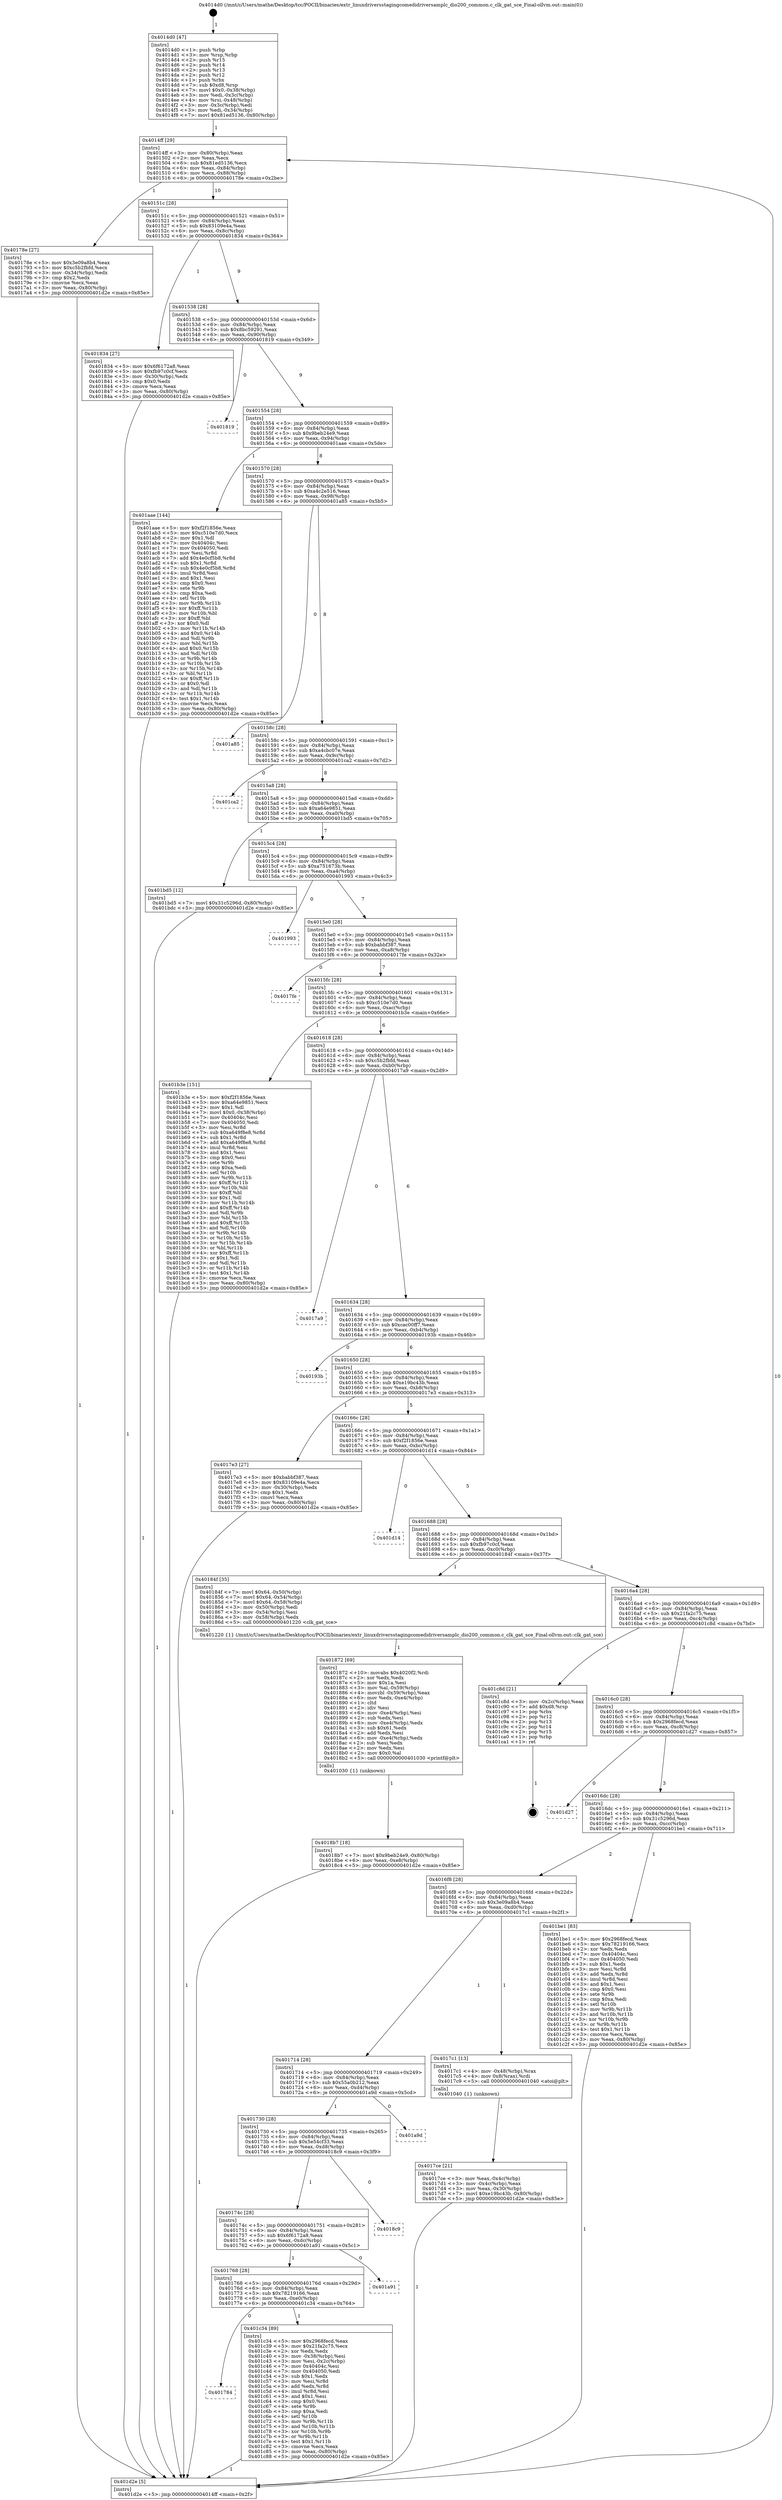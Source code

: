 digraph "0x4014d0" {
  label = "0x4014d0 (/mnt/c/Users/mathe/Desktop/tcc/POCII/binaries/extr_linuxdriversstagingcomedidriversamplc_dio200_common.c_clk_gat_sce_Final-ollvm.out::main(0))"
  labelloc = "t"
  node[shape=record]

  Entry [label="",width=0.3,height=0.3,shape=circle,fillcolor=black,style=filled]
  "0x4014ff" [label="{
     0x4014ff [29]\l
     | [instrs]\l
     &nbsp;&nbsp;0x4014ff \<+3\>: mov -0x80(%rbp),%eax\l
     &nbsp;&nbsp;0x401502 \<+2\>: mov %eax,%ecx\l
     &nbsp;&nbsp;0x401504 \<+6\>: sub $0x81ed5136,%ecx\l
     &nbsp;&nbsp;0x40150a \<+6\>: mov %eax,-0x84(%rbp)\l
     &nbsp;&nbsp;0x401510 \<+6\>: mov %ecx,-0x88(%rbp)\l
     &nbsp;&nbsp;0x401516 \<+6\>: je 000000000040178e \<main+0x2be\>\l
  }"]
  "0x40178e" [label="{
     0x40178e [27]\l
     | [instrs]\l
     &nbsp;&nbsp;0x40178e \<+5\>: mov $0x3e09a8b4,%eax\l
     &nbsp;&nbsp;0x401793 \<+5\>: mov $0xc5b2fbfd,%ecx\l
     &nbsp;&nbsp;0x401798 \<+3\>: mov -0x34(%rbp),%edx\l
     &nbsp;&nbsp;0x40179b \<+3\>: cmp $0x2,%edx\l
     &nbsp;&nbsp;0x40179e \<+3\>: cmovne %ecx,%eax\l
     &nbsp;&nbsp;0x4017a1 \<+3\>: mov %eax,-0x80(%rbp)\l
     &nbsp;&nbsp;0x4017a4 \<+5\>: jmp 0000000000401d2e \<main+0x85e\>\l
  }"]
  "0x40151c" [label="{
     0x40151c [28]\l
     | [instrs]\l
     &nbsp;&nbsp;0x40151c \<+5\>: jmp 0000000000401521 \<main+0x51\>\l
     &nbsp;&nbsp;0x401521 \<+6\>: mov -0x84(%rbp),%eax\l
     &nbsp;&nbsp;0x401527 \<+5\>: sub $0x83109e4a,%eax\l
     &nbsp;&nbsp;0x40152c \<+6\>: mov %eax,-0x8c(%rbp)\l
     &nbsp;&nbsp;0x401532 \<+6\>: je 0000000000401834 \<main+0x364\>\l
  }"]
  "0x401d2e" [label="{
     0x401d2e [5]\l
     | [instrs]\l
     &nbsp;&nbsp;0x401d2e \<+5\>: jmp 00000000004014ff \<main+0x2f\>\l
  }"]
  "0x4014d0" [label="{
     0x4014d0 [47]\l
     | [instrs]\l
     &nbsp;&nbsp;0x4014d0 \<+1\>: push %rbp\l
     &nbsp;&nbsp;0x4014d1 \<+3\>: mov %rsp,%rbp\l
     &nbsp;&nbsp;0x4014d4 \<+2\>: push %r15\l
     &nbsp;&nbsp;0x4014d6 \<+2\>: push %r14\l
     &nbsp;&nbsp;0x4014d8 \<+2\>: push %r13\l
     &nbsp;&nbsp;0x4014da \<+2\>: push %r12\l
     &nbsp;&nbsp;0x4014dc \<+1\>: push %rbx\l
     &nbsp;&nbsp;0x4014dd \<+7\>: sub $0xd8,%rsp\l
     &nbsp;&nbsp;0x4014e4 \<+7\>: movl $0x0,-0x38(%rbp)\l
     &nbsp;&nbsp;0x4014eb \<+3\>: mov %edi,-0x3c(%rbp)\l
     &nbsp;&nbsp;0x4014ee \<+4\>: mov %rsi,-0x48(%rbp)\l
     &nbsp;&nbsp;0x4014f2 \<+3\>: mov -0x3c(%rbp),%edi\l
     &nbsp;&nbsp;0x4014f5 \<+3\>: mov %edi,-0x34(%rbp)\l
     &nbsp;&nbsp;0x4014f8 \<+7\>: movl $0x81ed5136,-0x80(%rbp)\l
  }"]
  Exit [label="",width=0.3,height=0.3,shape=circle,fillcolor=black,style=filled,peripheries=2]
  "0x401834" [label="{
     0x401834 [27]\l
     | [instrs]\l
     &nbsp;&nbsp;0x401834 \<+5\>: mov $0x6f6172a8,%eax\l
     &nbsp;&nbsp;0x401839 \<+5\>: mov $0xfb97c0cf,%ecx\l
     &nbsp;&nbsp;0x40183e \<+3\>: mov -0x30(%rbp),%edx\l
     &nbsp;&nbsp;0x401841 \<+3\>: cmp $0x0,%edx\l
     &nbsp;&nbsp;0x401844 \<+3\>: cmove %ecx,%eax\l
     &nbsp;&nbsp;0x401847 \<+3\>: mov %eax,-0x80(%rbp)\l
     &nbsp;&nbsp;0x40184a \<+5\>: jmp 0000000000401d2e \<main+0x85e\>\l
  }"]
  "0x401538" [label="{
     0x401538 [28]\l
     | [instrs]\l
     &nbsp;&nbsp;0x401538 \<+5\>: jmp 000000000040153d \<main+0x6d\>\l
     &nbsp;&nbsp;0x40153d \<+6\>: mov -0x84(%rbp),%eax\l
     &nbsp;&nbsp;0x401543 \<+5\>: sub $0x8bc59291,%eax\l
     &nbsp;&nbsp;0x401548 \<+6\>: mov %eax,-0x90(%rbp)\l
     &nbsp;&nbsp;0x40154e \<+6\>: je 0000000000401819 \<main+0x349\>\l
  }"]
  "0x401784" [label="{
     0x401784\l
  }", style=dashed]
  "0x401819" [label="{
     0x401819\l
  }", style=dashed]
  "0x401554" [label="{
     0x401554 [28]\l
     | [instrs]\l
     &nbsp;&nbsp;0x401554 \<+5\>: jmp 0000000000401559 \<main+0x89\>\l
     &nbsp;&nbsp;0x401559 \<+6\>: mov -0x84(%rbp),%eax\l
     &nbsp;&nbsp;0x40155f \<+5\>: sub $0x9beb24e9,%eax\l
     &nbsp;&nbsp;0x401564 \<+6\>: mov %eax,-0x94(%rbp)\l
     &nbsp;&nbsp;0x40156a \<+6\>: je 0000000000401aae \<main+0x5de\>\l
  }"]
  "0x401c34" [label="{
     0x401c34 [89]\l
     | [instrs]\l
     &nbsp;&nbsp;0x401c34 \<+5\>: mov $0x2968fecd,%eax\l
     &nbsp;&nbsp;0x401c39 \<+5\>: mov $0x21fa2c75,%ecx\l
     &nbsp;&nbsp;0x401c3e \<+2\>: xor %edx,%edx\l
     &nbsp;&nbsp;0x401c40 \<+3\>: mov -0x38(%rbp),%esi\l
     &nbsp;&nbsp;0x401c43 \<+3\>: mov %esi,-0x2c(%rbp)\l
     &nbsp;&nbsp;0x401c46 \<+7\>: mov 0x40404c,%esi\l
     &nbsp;&nbsp;0x401c4d \<+7\>: mov 0x404050,%edi\l
     &nbsp;&nbsp;0x401c54 \<+3\>: sub $0x1,%edx\l
     &nbsp;&nbsp;0x401c57 \<+3\>: mov %esi,%r8d\l
     &nbsp;&nbsp;0x401c5a \<+3\>: add %edx,%r8d\l
     &nbsp;&nbsp;0x401c5d \<+4\>: imul %r8d,%esi\l
     &nbsp;&nbsp;0x401c61 \<+3\>: and $0x1,%esi\l
     &nbsp;&nbsp;0x401c64 \<+3\>: cmp $0x0,%esi\l
     &nbsp;&nbsp;0x401c67 \<+4\>: sete %r9b\l
     &nbsp;&nbsp;0x401c6b \<+3\>: cmp $0xa,%edi\l
     &nbsp;&nbsp;0x401c6e \<+4\>: setl %r10b\l
     &nbsp;&nbsp;0x401c72 \<+3\>: mov %r9b,%r11b\l
     &nbsp;&nbsp;0x401c75 \<+3\>: and %r10b,%r11b\l
     &nbsp;&nbsp;0x401c78 \<+3\>: xor %r10b,%r9b\l
     &nbsp;&nbsp;0x401c7b \<+3\>: or %r9b,%r11b\l
     &nbsp;&nbsp;0x401c7e \<+4\>: test $0x1,%r11b\l
     &nbsp;&nbsp;0x401c82 \<+3\>: cmovne %ecx,%eax\l
     &nbsp;&nbsp;0x401c85 \<+3\>: mov %eax,-0x80(%rbp)\l
     &nbsp;&nbsp;0x401c88 \<+5\>: jmp 0000000000401d2e \<main+0x85e\>\l
  }"]
  "0x401aae" [label="{
     0x401aae [144]\l
     | [instrs]\l
     &nbsp;&nbsp;0x401aae \<+5\>: mov $0xf2f1856e,%eax\l
     &nbsp;&nbsp;0x401ab3 \<+5\>: mov $0xc510e7d0,%ecx\l
     &nbsp;&nbsp;0x401ab8 \<+2\>: mov $0x1,%dl\l
     &nbsp;&nbsp;0x401aba \<+7\>: mov 0x40404c,%esi\l
     &nbsp;&nbsp;0x401ac1 \<+7\>: mov 0x404050,%edi\l
     &nbsp;&nbsp;0x401ac8 \<+3\>: mov %esi,%r8d\l
     &nbsp;&nbsp;0x401acb \<+7\>: add $0x4e0cf5b8,%r8d\l
     &nbsp;&nbsp;0x401ad2 \<+4\>: sub $0x1,%r8d\l
     &nbsp;&nbsp;0x401ad6 \<+7\>: sub $0x4e0cf5b8,%r8d\l
     &nbsp;&nbsp;0x401add \<+4\>: imul %r8d,%esi\l
     &nbsp;&nbsp;0x401ae1 \<+3\>: and $0x1,%esi\l
     &nbsp;&nbsp;0x401ae4 \<+3\>: cmp $0x0,%esi\l
     &nbsp;&nbsp;0x401ae7 \<+4\>: sete %r9b\l
     &nbsp;&nbsp;0x401aeb \<+3\>: cmp $0xa,%edi\l
     &nbsp;&nbsp;0x401aee \<+4\>: setl %r10b\l
     &nbsp;&nbsp;0x401af2 \<+3\>: mov %r9b,%r11b\l
     &nbsp;&nbsp;0x401af5 \<+4\>: xor $0xff,%r11b\l
     &nbsp;&nbsp;0x401af9 \<+3\>: mov %r10b,%bl\l
     &nbsp;&nbsp;0x401afc \<+3\>: xor $0xff,%bl\l
     &nbsp;&nbsp;0x401aff \<+3\>: xor $0x0,%dl\l
     &nbsp;&nbsp;0x401b02 \<+3\>: mov %r11b,%r14b\l
     &nbsp;&nbsp;0x401b05 \<+4\>: and $0x0,%r14b\l
     &nbsp;&nbsp;0x401b09 \<+3\>: and %dl,%r9b\l
     &nbsp;&nbsp;0x401b0c \<+3\>: mov %bl,%r15b\l
     &nbsp;&nbsp;0x401b0f \<+4\>: and $0x0,%r15b\l
     &nbsp;&nbsp;0x401b13 \<+3\>: and %dl,%r10b\l
     &nbsp;&nbsp;0x401b16 \<+3\>: or %r9b,%r14b\l
     &nbsp;&nbsp;0x401b19 \<+3\>: or %r10b,%r15b\l
     &nbsp;&nbsp;0x401b1c \<+3\>: xor %r15b,%r14b\l
     &nbsp;&nbsp;0x401b1f \<+3\>: or %bl,%r11b\l
     &nbsp;&nbsp;0x401b22 \<+4\>: xor $0xff,%r11b\l
     &nbsp;&nbsp;0x401b26 \<+3\>: or $0x0,%dl\l
     &nbsp;&nbsp;0x401b29 \<+3\>: and %dl,%r11b\l
     &nbsp;&nbsp;0x401b2c \<+3\>: or %r11b,%r14b\l
     &nbsp;&nbsp;0x401b2f \<+4\>: test $0x1,%r14b\l
     &nbsp;&nbsp;0x401b33 \<+3\>: cmovne %ecx,%eax\l
     &nbsp;&nbsp;0x401b36 \<+3\>: mov %eax,-0x80(%rbp)\l
     &nbsp;&nbsp;0x401b39 \<+5\>: jmp 0000000000401d2e \<main+0x85e\>\l
  }"]
  "0x401570" [label="{
     0x401570 [28]\l
     | [instrs]\l
     &nbsp;&nbsp;0x401570 \<+5\>: jmp 0000000000401575 \<main+0xa5\>\l
     &nbsp;&nbsp;0x401575 \<+6\>: mov -0x84(%rbp),%eax\l
     &nbsp;&nbsp;0x40157b \<+5\>: sub $0xa4c2e516,%eax\l
     &nbsp;&nbsp;0x401580 \<+6\>: mov %eax,-0x98(%rbp)\l
     &nbsp;&nbsp;0x401586 \<+6\>: je 0000000000401a85 \<main+0x5b5\>\l
  }"]
  "0x401768" [label="{
     0x401768 [28]\l
     | [instrs]\l
     &nbsp;&nbsp;0x401768 \<+5\>: jmp 000000000040176d \<main+0x29d\>\l
     &nbsp;&nbsp;0x40176d \<+6\>: mov -0x84(%rbp),%eax\l
     &nbsp;&nbsp;0x401773 \<+5\>: sub $0x78219166,%eax\l
     &nbsp;&nbsp;0x401778 \<+6\>: mov %eax,-0xe0(%rbp)\l
     &nbsp;&nbsp;0x40177e \<+6\>: je 0000000000401c34 \<main+0x764\>\l
  }"]
  "0x401a85" [label="{
     0x401a85\l
  }", style=dashed]
  "0x40158c" [label="{
     0x40158c [28]\l
     | [instrs]\l
     &nbsp;&nbsp;0x40158c \<+5\>: jmp 0000000000401591 \<main+0xc1\>\l
     &nbsp;&nbsp;0x401591 \<+6\>: mov -0x84(%rbp),%eax\l
     &nbsp;&nbsp;0x401597 \<+5\>: sub $0xa4cbc07e,%eax\l
     &nbsp;&nbsp;0x40159c \<+6\>: mov %eax,-0x9c(%rbp)\l
     &nbsp;&nbsp;0x4015a2 \<+6\>: je 0000000000401ca2 \<main+0x7d2\>\l
  }"]
  "0x401a91" [label="{
     0x401a91\l
  }", style=dashed]
  "0x401ca2" [label="{
     0x401ca2\l
  }", style=dashed]
  "0x4015a8" [label="{
     0x4015a8 [28]\l
     | [instrs]\l
     &nbsp;&nbsp;0x4015a8 \<+5\>: jmp 00000000004015ad \<main+0xdd\>\l
     &nbsp;&nbsp;0x4015ad \<+6\>: mov -0x84(%rbp),%eax\l
     &nbsp;&nbsp;0x4015b3 \<+5\>: sub $0xa64e9851,%eax\l
     &nbsp;&nbsp;0x4015b8 \<+6\>: mov %eax,-0xa0(%rbp)\l
     &nbsp;&nbsp;0x4015be \<+6\>: je 0000000000401bd5 \<main+0x705\>\l
  }"]
  "0x40174c" [label="{
     0x40174c [28]\l
     | [instrs]\l
     &nbsp;&nbsp;0x40174c \<+5\>: jmp 0000000000401751 \<main+0x281\>\l
     &nbsp;&nbsp;0x401751 \<+6\>: mov -0x84(%rbp),%eax\l
     &nbsp;&nbsp;0x401757 \<+5\>: sub $0x6f6172a8,%eax\l
     &nbsp;&nbsp;0x40175c \<+6\>: mov %eax,-0xdc(%rbp)\l
     &nbsp;&nbsp;0x401762 \<+6\>: je 0000000000401a91 \<main+0x5c1\>\l
  }"]
  "0x401bd5" [label="{
     0x401bd5 [12]\l
     | [instrs]\l
     &nbsp;&nbsp;0x401bd5 \<+7\>: movl $0x31c5296d,-0x80(%rbp)\l
     &nbsp;&nbsp;0x401bdc \<+5\>: jmp 0000000000401d2e \<main+0x85e\>\l
  }"]
  "0x4015c4" [label="{
     0x4015c4 [28]\l
     | [instrs]\l
     &nbsp;&nbsp;0x4015c4 \<+5\>: jmp 00000000004015c9 \<main+0xf9\>\l
     &nbsp;&nbsp;0x4015c9 \<+6\>: mov -0x84(%rbp),%eax\l
     &nbsp;&nbsp;0x4015cf \<+5\>: sub $0xa751673b,%eax\l
     &nbsp;&nbsp;0x4015d4 \<+6\>: mov %eax,-0xa4(%rbp)\l
     &nbsp;&nbsp;0x4015da \<+6\>: je 0000000000401993 \<main+0x4c3\>\l
  }"]
  "0x4018c9" [label="{
     0x4018c9\l
  }", style=dashed]
  "0x401993" [label="{
     0x401993\l
  }", style=dashed]
  "0x4015e0" [label="{
     0x4015e0 [28]\l
     | [instrs]\l
     &nbsp;&nbsp;0x4015e0 \<+5\>: jmp 00000000004015e5 \<main+0x115\>\l
     &nbsp;&nbsp;0x4015e5 \<+6\>: mov -0x84(%rbp),%eax\l
     &nbsp;&nbsp;0x4015eb \<+5\>: sub $0xbabbf387,%eax\l
     &nbsp;&nbsp;0x4015f0 \<+6\>: mov %eax,-0xa8(%rbp)\l
     &nbsp;&nbsp;0x4015f6 \<+6\>: je 00000000004017fe \<main+0x32e\>\l
  }"]
  "0x401730" [label="{
     0x401730 [28]\l
     | [instrs]\l
     &nbsp;&nbsp;0x401730 \<+5\>: jmp 0000000000401735 \<main+0x265\>\l
     &nbsp;&nbsp;0x401735 \<+6\>: mov -0x84(%rbp),%eax\l
     &nbsp;&nbsp;0x40173b \<+5\>: sub $0x5e54cf33,%eax\l
     &nbsp;&nbsp;0x401740 \<+6\>: mov %eax,-0xd8(%rbp)\l
     &nbsp;&nbsp;0x401746 \<+6\>: je 00000000004018c9 \<main+0x3f9\>\l
  }"]
  "0x4017fe" [label="{
     0x4017fe\l
  }", style=dashed]
  "0x4015fc" [label="{
     0x4015fc [28]\l
     | [instrs]\l
     &nbsp;&nbsp;0x4015fc \<+5\>: jmp 0000000000401601 \<main+0x131\>\l
     &nbsp;&nbsp;0x401601 \<+6\>: mov -0x84(%rbp),%eax\l
     &nbsp;&nbsp;0x401607 \<+5\>: sub $0xc510e7d0,%eax\l
     &nbsp;&nbsp;0x40160c \<+6\>: mov %eax,-0xac(%rbp)\l
     &nbsp;&nbsp;0x401612 \<+6\>: je 0000000000401b3e \<main+0x66e\>\l
  }"]
  "0x401a9d" [label="{
     0x401a9d\l
  }", style=dashed]
  "0x401b3e" [label="{
     0x401b3e [151]\l
     | [instrs]\l
     &nbsp;&nbsp;0x401b3e \<+5\>: mov $0xf2f1856e,%eax\l
     &nbsp;&nbsp;0x401b43 \<+5\>: mov $0xa64e9851,%ecx\l
     &nbsp;&nbsp;0x401b48 \<+2\>: mov $0x1,%dl\l
     &nbsp;&nbsp;0x401b4a \<+7\>: movl $0x0,-0x38(%rbp)\l
     &nbsp;&nbsp;0x401b51 \<+7\>: mov 0x40404c,%esi\l
     &nbsp;&nbsp;0x401b58 \<+7\>: mov 0x404050,%edi\l
     &nbsp;&nbsp;0x401b5f \<+3\>: mov %esi,%r8d\l
     &nbsp;&nbsp;0x401b62 \<+7\>: sub $0xa649f8e8,%r8d\l
     &nbsp;&nbsp;0x401b69 \<+4\>: sub $0x1,%r8d\l
     &nbsp;&nbsp;0x401b6d \<+7\>: add $0xa649f8e8,%r8d\l
     &nbsp;&nbsp;0x401b74 \<+4\>: imul %r8d,%esi\l
     &nbsp;&nbsp;0x401b78 \<+3\>: and $0x1,%esi\l
     &nbsp;&nbsp;0x401b7b \<+3\>: cmp $0x0,%esi\l
     &nbsp;&nbsp;0x401b7e \<+4\>: sete %r9b\l
     &nbsp;&nbsp;0x401b82 \<+3\>: cmp $0xa,%edi\l
     &nbsp;&nbsp;0x401b85 \<+4\>: setl %r10b\l
     &nbsp;&nbsp;0x401b89 \<+3\>: mov %r9b,%r11b\l
     &nbsp;&nbsp;0x401b8c \<+4\>: xor $0xff,%r11b\l
     &nbsp;&nbsp;0x401b90 \<+3\>: mov %r10b,%bl\l
     &nbsp;&nbsp;0x401b93 \<+3\>: xor $0xff,%bl\l
     &nbsp;&nbsp;0x401b96 \<+3\>: xor $0x1,%dl\l
     &nbsp;&nbsp;0x401b99 \<+3\>: mov %r11b,%r14b\l
     &nbsp;&nbsp;0x401b9c \<+4\>: and $0xff,%r14b\l
     &nbsp;&nbsp;0x401ba0 \<+3\>: and %dl,%r9b\l
     &nbsp;&nbsp;0x401ba3 \<+3\>: mov %bl,%r15b\l
     &nbsp;&nbsp;0x401ba6 \<+4\>: and $0xff,%r15b\l
     &nbsp;&nbsp;0x401baa \<+3\>: and %dl,%r10b\l
     &nbsp;&nbsp;0x401bad \<+3\>: or %r9b,%r14b\l
     &nbsp;&nbsp;0x401bb0 \<+3\>: or %r10b,%r15b\l
     &nbsp;&nbsp;0x401bb3 \<+3\>: xor %r15b,%r14b\l
     &nbsp;&nbsp;0x401bb6 \<+3\>: or %bl,%r11b\l
     &nbsp;&nbsp;0x401bb9 \<+4\>: xor $0xff,%r11b\l
     &nbsp;&nbsp;0x401bbd \<+3\>: or $0x1,%dl\l
     &nbsp;&nbsp;0x401bc0 \<+3\>: and %dl,%r11b\l
     &nbsp;&nbsp;0x401bc3 \<+3\>: or %r11b,%r14b\l
     &nbsp;&nbsp;0x401bc6 \<+4\>: test $0x1,%r14b\l
     &nbsp;&nbsp;0x401bca \<+3\>: cmovne %ecx,%eax\l
     &nbsp;&nbsp;0x401bcd \<+3\>: mov %eax,-0x80(%rbp)\l
     &nbsp;&nbsp;0x401bd0 \<+5\>: jmp 0000000000401d2e \<main+0x85e\>\l
  }"]
  "0x401618" [label="{
     0x401618 [28]\l
     | [instrs]\l
     &nbsp;&nbsp;0x401618 \<+5\>: jmp 000000000040161d \<main+0x14d\>\l
     &nbsp;&nbsp;0x40161d \<+6\>: mov -0x84(%rbp),%eax\l
     &nbsp;&nbsp;0x401623 \<+5\>: sub $0xc5b2fbfd,%eax\l
     &nbsp;&nbsp;0x401628 \<+6\>: mov %eax,-0xb0(%rbp)\l
     &nbsp;&nbsp;0x40162e \<+6\>: je 00000000004017a9 \<main+0x2d9\>\l
  }"]
  "0x4018b7" [label="{
     0x4018b7 [18]\l
     | [instrs]\l
     &nbsp;&nbsp;0x4018b7 \<+7\>: movl $0x9beb24e9,-0x80(%rbp)\l
     &nbsp;&nbsp;0x4018be \<+6\>: mov %eax,-0xe8(%rbp)\l
     &nbsp;&nbsp;0x4018c4 \<+5\>: jmp 0000000000401d2e \<main+0x85e\>\l
  }"]
  "0x4017a9" [label="{
     0x4017a9\l
  }", style=dashed]
  "0x401634" [label="{
     0x401634 [28]\l
     | [instrs]\l
     &nbsp;&nbsp;0x401634 \<+5\>: jmp 0000000000401639 \<main+0x169\>\l
     &nbsp;&nbsp;0x401639 \<+6\>: mov -0x84(%rbp),%eax\l
     &nbsp;&nbsp;0x40163f \<+5\>: sub $0xcac00ff7,%eax\l
     &nbsp;&nbsp;0x401644 \<+6\>: mov %eax,-0xb4(%rbp)\l
     &nbsp;&nbsp;0x40164a \<+6\>: je 000000000040193b \<main+0x46b\>\l
  }"]
  "0x401872" [label="{
     0x401872 [69]\l
     | [instrs]\l
     &nbsp;&nbsp;0x401872 \<+10\>: movabs $0x4020f2,%rdi\l
     &nbsp;&nbsp;0x40187c \<+2\>: xor %edx,%edx\l
     &nbsp;&nbsp;0x40187e \<+5\>: mov $0x1a,%esi\l
     &nbsp;&nbsp;0x401883 \<+3\>: mov %al,-0x59(%rbp)\l
     &nbsp;&nbsp;0x401886 \<+4\>: movzbl -0x59(%rbp),%eax\l
     &nbsp;&nbsp;0x40188a \<+6\>: mov %edx,-0xe4(%rbp)\l
     &nbsp;&nbsp;0x401890 \<+1\>: cltd\l
     &nbsp;&nbsp;0x401891 \<+2\>: idiv %esi\l
     &nbsp;&nbsp;0x401893 \<+6\>: mov -0xe4(%rbp),%esi\l
     &nbsp;&nbsp;0x401899 \<+2\>: sub %edx,%esi\l
     &nbsp;&nbsp;0x40189b \<+6\>: mov -0xe4(%rbp),%edx\l
     &nbsp;&nbsp;0x4018a1 \<+3\>: sub $0x61,%edx\l
     &nbsp;&nbsp;0x4018a4 \<+2\>: add %edx,%esi\l
     &nbsp;&nbsp;0x4018a6 \<+6\>: mov -0xe4(%rbp),%edx\l
     &nbsp;&nbsp;0x4018ac \<+2\>: sub %esi,%edx\l
     &nbsp;&nbsp;0x4018ae \<+2\>: mov %edx,%esi\l
     &nbsp;&nbsp;0x4018b0 \<+2\>: mov $0x0,%al\l
     &nbsp;&nbsp;0x4018b2 \<+5\>: call 0000000000401030 \<printf@plt\>\l
     | [calls]\l
     &nbsp;&nbsp;0x401030 \{1\} (unknown)\l
  }"]
  "0x40193b" [label="{
     0x40193b\l
  }", style=dashed]
  "0x401650" [label="{
     0x401650 [28]\l
     | [instrs]\l
     &nbsp;&nbsp;0x401650 \<+5\>: jmp 0000000000401655 \<main+0x185\>\l
     &nbsp;&nbsp;0x401655 \<+6\>: mov -0x84(%rbp),%eax\l
     &nbsp;&nbsp;0x40165b \<+5\>: sub $0xe19bc43b,%eax\l
     &nbsp;&nbsp;0x401660 \<+6\>: mov %eax,-0xb8(%rbp)\l
     &nbsp;&nbsp;0x401666 \<+6\>: je 00000000004017e3 \<main+0x313\>\l
  }"]
  "0x4017ce" [label="{
     0x4017ce [21]\l
     | [instrs]\l
     &nbsp;&nbsp;0x4017ce \<+3\>: mov %eax,-0x4c(%rbp)\l
     &nbsp;&nbsp;0x4017d1 \<+3\>: mov -0x4c(%rbp),%eax\l
     &nbsp;&nbsp;0x4017d4 \<+3\>: mov %eax,-0x30(%rbp)\l
     &nbsp;&nbsp;0x4017d7 \<+7\>: movl $0xe19bc43b,-0x80(%rbp)\l
     &nbsp;&nbsp;0x4017de \<+5\>: jmp 0000000000401d2e \<main+0x85e\>\l
  }"]
  "0x4017e3" [label="{
     0x4017e3 [27]\l
     | [instrs]\l
     &nbsp;&nbsp;0x4017e3 \<+5\>: mov $0xbabbf387,%eax\l
     &nbsp;&nbsp;0x4017e8 \<+5\>: mov $0x83109e4a,%ecx\l
     &nbsp;&nbsp;0x4017ed \<+3\>: mov -0x30(%rbp),%edx\l
     &nbsp;&nbsp;0x4017f0 \<+3\>: cmp $0x1,%edx\l
     &nbsp;&nbsp;0x4017f3 \<+3\>: cmovl %ecx,%eax\l
     &nbsp;&nbsp;0x4017f6 \<+3\>: mov %eax,-0x80(%rbp)\l
     &nbsp;&nbsp;0x4017f9 \<+5\>: jmp 0000000000401d2e \<main+0x85e\>\l
  }"]
  "0x40166c" [label="{
     0x40166c [28]\l
     | [instrs]\l
     &nbsp;&nbsp;0x40166c \<+5\>: jmp 0000000000401671 \<main+0x1a1\>\l
     &nbsp;&nbsp;0x401671 \<+6\>: mov -0x84(%rbp),%eax\l
     &nbsp;&nbsp;0x401677 \<+5\>: sub $0xf2f1856e,%eax\l
     &nbsp;&nbsp;0x40167c \<+6\>: mov %eax,-0xbc(%rbp)\l
     &nbsp;&nbsp;0x401682 \<+6\>: je 0000000000401d14 \<main+0x844\>\l
  }"]
  "0x401714" [label="{
     0x401714 [28]\l
     | [instrs]\l
     &nbsp;&nbsp;0x401714 \<+5\>: jmp 0000000000401719 \<main+0x249\>\l
     &nbsp;&nbsp;0x401719 \<+6\>: mov -0x84(%rbp),%eax\l
     &nbsp;&nbsp;0x40171f \<+5\>: sub $0x55a0b212,%eax\l
     &nbsp;&nbsp;0x401724 \<+6\>: mov %eax,-0xd4(%rbp)\l
     &nbsp;&nbsp;0x40172a \<+6\>: je 0000000000401a9d \<main+0x5cd\>\l
  }"]
  "0x401d14" [label="{
     0x401d14\l
  }", style=dashed]
  "0x401688" [label="{
     0x401688 [28]\l
     | [instrs]\l
     &nbsp;&nbsp;0x401688 \<+5\>: jmp 000000000040168d \<main+0x1bd\>\l
     &nbsp;&nbsp;0x40168d \<+6\>: mov -0x84(%rbp),%eax\l
     &nbsp;&nbsp;0x401693 \<+5\>: sub $0xfb97c0cf,%eax\l
     &nbsp;&nbsp;0x401698 \<+6\>: mov %eax,-0xc0(%rbp)\l
     &nbsp;&nbsp;0x40169e \<+6\>: je 000000000040184f \<main+0x37f\>\l
  }"]
  "0x4017c1" [label="{
     0x4017c1 [13]\l
     | [instrs]\l
     &nbsp;&nbsp;0x4017c1 \<+4\>: mov -0x48(%rbp),%rax\l
     &nbsp;&nbsp;0x4017c5 \<+4\>: mov 0x8(%rax),%rdi\l
     &nbsp;&nbsp;0x4017c9 \<+5\>: call 0000000000401040 \<atoi@plt\>\l
     | [calls]\l
     &nbsp;&nbsp;0x401040 \{1\} (unknown)\l
  }"]
  "0x40184f" [label="{
     0x40184f [35]\l
     | [instrs]\l
     &nbsp;&nbsp;0x40184f \<+7\>: movl $0x64,-0x50(%rbp)\l
     &nbsp;&nbsp;0x401856 \<+7\>: movl $0x64,-0x54(%rbp)\l
     &nbsp;&nbsp;0x40185d \<+7\>: movl $0x64,-0x58(%rbp)\l
     &nbsp;&nbsp;0x401864 \<+3\>: mov -0x50(%rbp),%edi\l
     &nbsp;&nbsp;0x401867 \<+3\>: mov -0x54(%rbp),%esi\l
     &nbsp;&nbsp;0x40186a \<+3\>: mov -0x58(%rbp),%edx\l
     &nbsp;&nbsp;0x40186d \<+5\>: call 0000000000401220 \<clk_gat_sce\>\l
     | [calls]\l
     &nbsp;&nbsp;0x401220 \{1\} (/mnt/c/Users/mathe/Desktop/tcc/POCII/binaries/extr_linuxdriversstagingcomedidriversamplc_dio200_common.c_clk_gat_sce_Final-ollvm.out::clk_gat_sce)\l
  }"]
  "0x4016a4" [label="{
     0x4016a4 [28]\l
     | [instrs]\l
     &nbsp;&nbsp;0x4016a4 \<+5\>: jmp 00000000004016a9 \<main+0x1d9\>\l
     &nbsp;&nbsp;0x4016a9 \<+6\>: mov -0x84(%rbp),%eax\l
     &nbsp;&nbsp;0x4016af \<+5\>: sub $0x21fa2c75,%eax\l
     &nbsp;&nbsp;0x4016b4 \<+6\>: mov %eax,-0xc4(%rbp)\l
     &nbsp;&nbsp;0x4016ba \<+6\>: je 0000000000401c8d \<main+0x7bd\>\l
  }"]
  "0x4016f8" [label="{
     0x4016f8 [28]\l
     | [instrs]\l
     &nbsp;&nbsp;0x4016f8 \<+5\>: jmp 00000000004016fd \<main+0x22d\>\l
     &nbsp;&nbsp;0x4016fd \<+6\>: mov -0x84(%rbp),%eax\l
     &nbsp;&nbsp;0x401703 \<+5\>: sub $0x3e09a8b4,%eax\l
     &nbsp;&nbsp;0x401708 \<+6\>: mov %eax,-0xd0(%rbp)\l
     &nbsp;&nbsp;0x40170e \<+6\>: je 00000000004017c1 \<main+0x2f1\>\l
  }"]
  "0x401c8d" [label="{
     0x401c8d [21]\l
     | [instrs]\l
     &nbsp;&nbsp;0x401c8d \<+3\>: mov -0x2c(%rbp),%eax\l
     &nbsp;&nbsp;0x401c90 \<+7\>: add $0xd8,%rsp\l
     &nbsp;&nbsp;0x401c97 \<+1\>: pop %rbx\l
     &nbsp;&nbsp;0x401c98 \<+2\>: pop %r12\l
     &nbsp;&nbsp;0x401c9a \<+2\>: pop %r13\l
     &nbsp;&nbsp;0x401c9c \<+2\>: pop %r14\l
     &nbsp;&nbsp;0x401c9e \<+2\>: pop %r15\l
     &nbsp;&nbsp;0x401ca0 \<+1\>: pop %rbp\l
     &nbsp;&nbsp;0x401ca1 \<+1\>: ret\l
  }"]
  "0x4016c0" [label="{
     0x4016c0 [28]\l
     | [instrs]\l
     &nbsp;&nbsp;0x4016c0 \<+5\>: jmp 00000000004016c5 \<main+0x1f5\>\l
     &nbsp;&nbsp;0x4016c5 \<+6\>: mov -0x84(%rbp),%eax\l
     &nbsp;&nbsp;0x4016cb \<+5\>: sub $0x2968fecd,%eax\l
     &nbsp;&nbsp;0x4016d0 \<+6\>: mov %eax,-0xc8(%rbp)\l
     &nbsp;&nbsp;0x4016d6 \<+6\>: je 0000000000401d27 \<main+0x857\>\l
  }"]
  "0x401be1" [label="{
     0x401be1 [83]\l
     | [instrs]\l
     &nbsp;&nbsp;0x401be1 \<+5\>: mov $0x2968fecd,%eax\l
     &nbsp;&nbsp;0x401be6 \<+5\>: mov $0x78219166,%ecx\l
     &nbsp;&nbsp;0x401beb \<+2\>: xor %edx,%edx\l
     &nbsp;&nbsp;0x401bed \<+7\>: mov 0x40404c,%esi\l
     &nbsp;&nbsp;0x401bf4 \<+7\>: mov 0x404050,%edi\l
     &nbsp;&nbsp;0x401bfb \<+3\>: sub $0x1,%edx\l
     &nbsp;&nbsp;0x401bfe \<+3\>: mov %esi,%r8d\l
     &nbsp;&nbsp;0x401c01 \<+3\>: add %edx,%r8d\l
     &nbsp;&nbsp;0x401c04 \<+4\>: imul %r8d,%esi\l
     &nbsp;&nbsp;0x401c08 \<+3\>: and $0x1,%esi\l
     &nbsp;&nbsp;0x401c0b \<+3\>: cmp $0x0,%esi\l
     &nbsp;&nbsp;0x401c0e \<+4\>: sete %r9b\l
     &nbsp;&nbsp;0x401c12 \<+3\>: cmp $0xa,%edi\l
     &nbsp;&nbsp;0x401c15 \<+4\>: setl %r10b\l
     &nbsp;&nbsp;0x401c19 \<+3\>: mov %r9b,%r11b\l
     &nbsp;&nbsp;0x401c1c \<+3\>: and %r10b,%r11b\l
     &nbsp;&nbsp;0x401c1f \<+3\>: xor %r10b,%r9b\l
     &nbsp;&nbsp;0x401c22 \<+3\>: or %r9b,%r11b\l
     &nbsp;&nbsp;0x401c25 \<+4\>: test $0x1,%r11b\l
     &nbsp;&nbsp;0x401c29 \<+3\>: cmovne %ecx,%eax\l
     &nbsp;&nbsp;0x401c2c \<+3\>: mov %eax,-0x80(%rbp)\l
     &nbsp;&nbsp;0x401c2f \<+5\>: jmp 0000000000401d2e \<main+0x85e\>\l
  }"]
  "0x401d27" [label="{
     0x401d27\l
  }", style=dashed]
  "0x4016dc" [label="{
     0x4016dc [28]\l
     | [instrs]\l
     &nbsp;&nbsp;0x4016dc \<+5\>: jmp 00000000004016e1 \<main+0x211\>\l
     &nbsp;&nbsp;0x4016e1 \<+6\>: mov -0x84(%rbp),%eax\l
     &nbsp;&nbsp;0x4016e7 \<+5\>: sub $0x31c5296d,%eax\l
     &nbsp;&nbsp;0x4016ec \<+6\>: mov %eax,-0xcc(%rbp)\l
     &nbsp;&nbsp;0x4016f2 \<+6\>: je 0000000000401be1 \<main+0x711\>\l
  }"]
  Entry -> "0x4014d0" [label=" 1"]
  "0x4014ff" -> "0x40178e" [label=" 1"]
  "0x4014ff" -> "0x40151c" [label=" 10"]
  "0x40178e" -> "0x401d2e" [label=" 1"]
  "0x4014d0" -> "0x4014ff" [label=" 1"]
  "0x401d2e" -> "0x4014ff" [label=" 10"]
  "0x401c8d" -> Exit [label=" 1"]
  "0x40151c" -> "0x401834" [label=" 1"]
  "0x40151c" -> "0x401538" [label=" 9"]
  "0x401c34" -> "0x401d2e" [label=" 1"]
  "0x401538" -> "0x401819" [label=" 0"]
  "0x401538" -> "0x401554" [label=" 9"]
  "0x401768" -> "0x401784" [label=" 0"]
  "0x401554" -> "0x401aae" [label=" 1"]
  "0x401554" -> "0x401570" [label=" 8"]
  "0x401768" -> "0x401c34" [label=" 1"]
  "0x401570" -> "0x401a85" [label=" 0"]
  "0x401570" -> "0x40158c" [label=" 8"]
  "0x40174c" -> "0x401768" [label=" 1"]
  "0x40158c" -> "0x401ca2" [label=" 0"]
  "0x40158c" -> "0x4015a8" [label=" 8"]
  "0x40174c" -> "0x401a91" [label=" 0"]
  "0x4015a8" -> "0x401bd5" [label=" 1"]
  "0x4015a8" -> "0x4015c4" [label=" 7"]
  "0x401730" -> "0x40174c" [label=" 1"]
  "0x4015c4" -> "0x401993" [label=" 0"]
  "0x4015c4" -> "0x4015e0" [label=" 7"]
  "0x401730" -> "0x4018c9" [label=" 0"]
  "0x4015e0" -> "0x4017fe" [label=" 0"]
  "0x4015e0" -> "0x4015fc" [label=" 7"]
  "0x401714" -> "0x401730" [label=" 1"]
  "0x4015fc" -> "0x401b3e" [label=" 1"]
  "0x4015fc" -> "0x401618" [label=" 6"]
  "0x401714" -> "0x401a9d" [label=" 0"]
  "0x401618" -> "0x4017a9" [label=" 0"]
  "0x401618" -> "0x401634" [label=" 6"]
  "0x401be1" -> "0x401d2e" [label=" 1"]
  "0x401634" -> "0x40193b" [label=" 0"]
  "0x401634" -> "0x401650" [label=" 6"]
  "0x401bd5" -> "0x401d2e" [label=" 1"]
  "0x401650" -> "0x4017e3" [label=" 1"]
  "0x401650" -> "0x40166c" [label=" 5"]
  "0x401b3e" -> "0x401d2e" [label=" 1"]
  "0x40166c" -> "0x401d14" [label=" 0"]
  "0x40166c" -> "0x401688" [label=" 5"]
  "0x401aae" -> "0x401d2e" [label=" 1"]
  "0x401688" -> "0x40184f" [label=" 1"]
  "0x401688" -> "0x4016a4" [label=" 4"]
  "0x4018b7" -> "0x401d2e" [label=" 1"]
  "0x4016a4" -> "0x401c8d" [label=" 1"]
  "0x4016a4" -> "0x4016c0" [label=" 3"]
  "0x40184f" -> "0x401872" [label=" 1"]
  "0x4016c0" -> "0x401d27" [label=" 0"]
  "0x4016c0" -> "0x4016dc" [label=" 3"]
  "0x401834" -> "0x401d2e" [label=" 1"]
  "0x4016dc" -> "0x401be1" [label=" 1"]
  "0x4016dc" -> "0x4016f8" [label=" 2"]
  "0x401872" -> "0x4018b7" [label=" 1"]
  "0x4016f8" -> "0x4017c1" [label=" 1"]
  "0x4016f8" -> "0x401714" [label=" 1"]
  "0x4017c1" -> "0x4017ce" [label=" 1"]
  "0x4017ce" -> "0x401d2e" [label=" 1"]
  "0x4017e3" -> "0x401d2e" [label=" 1"]
}
